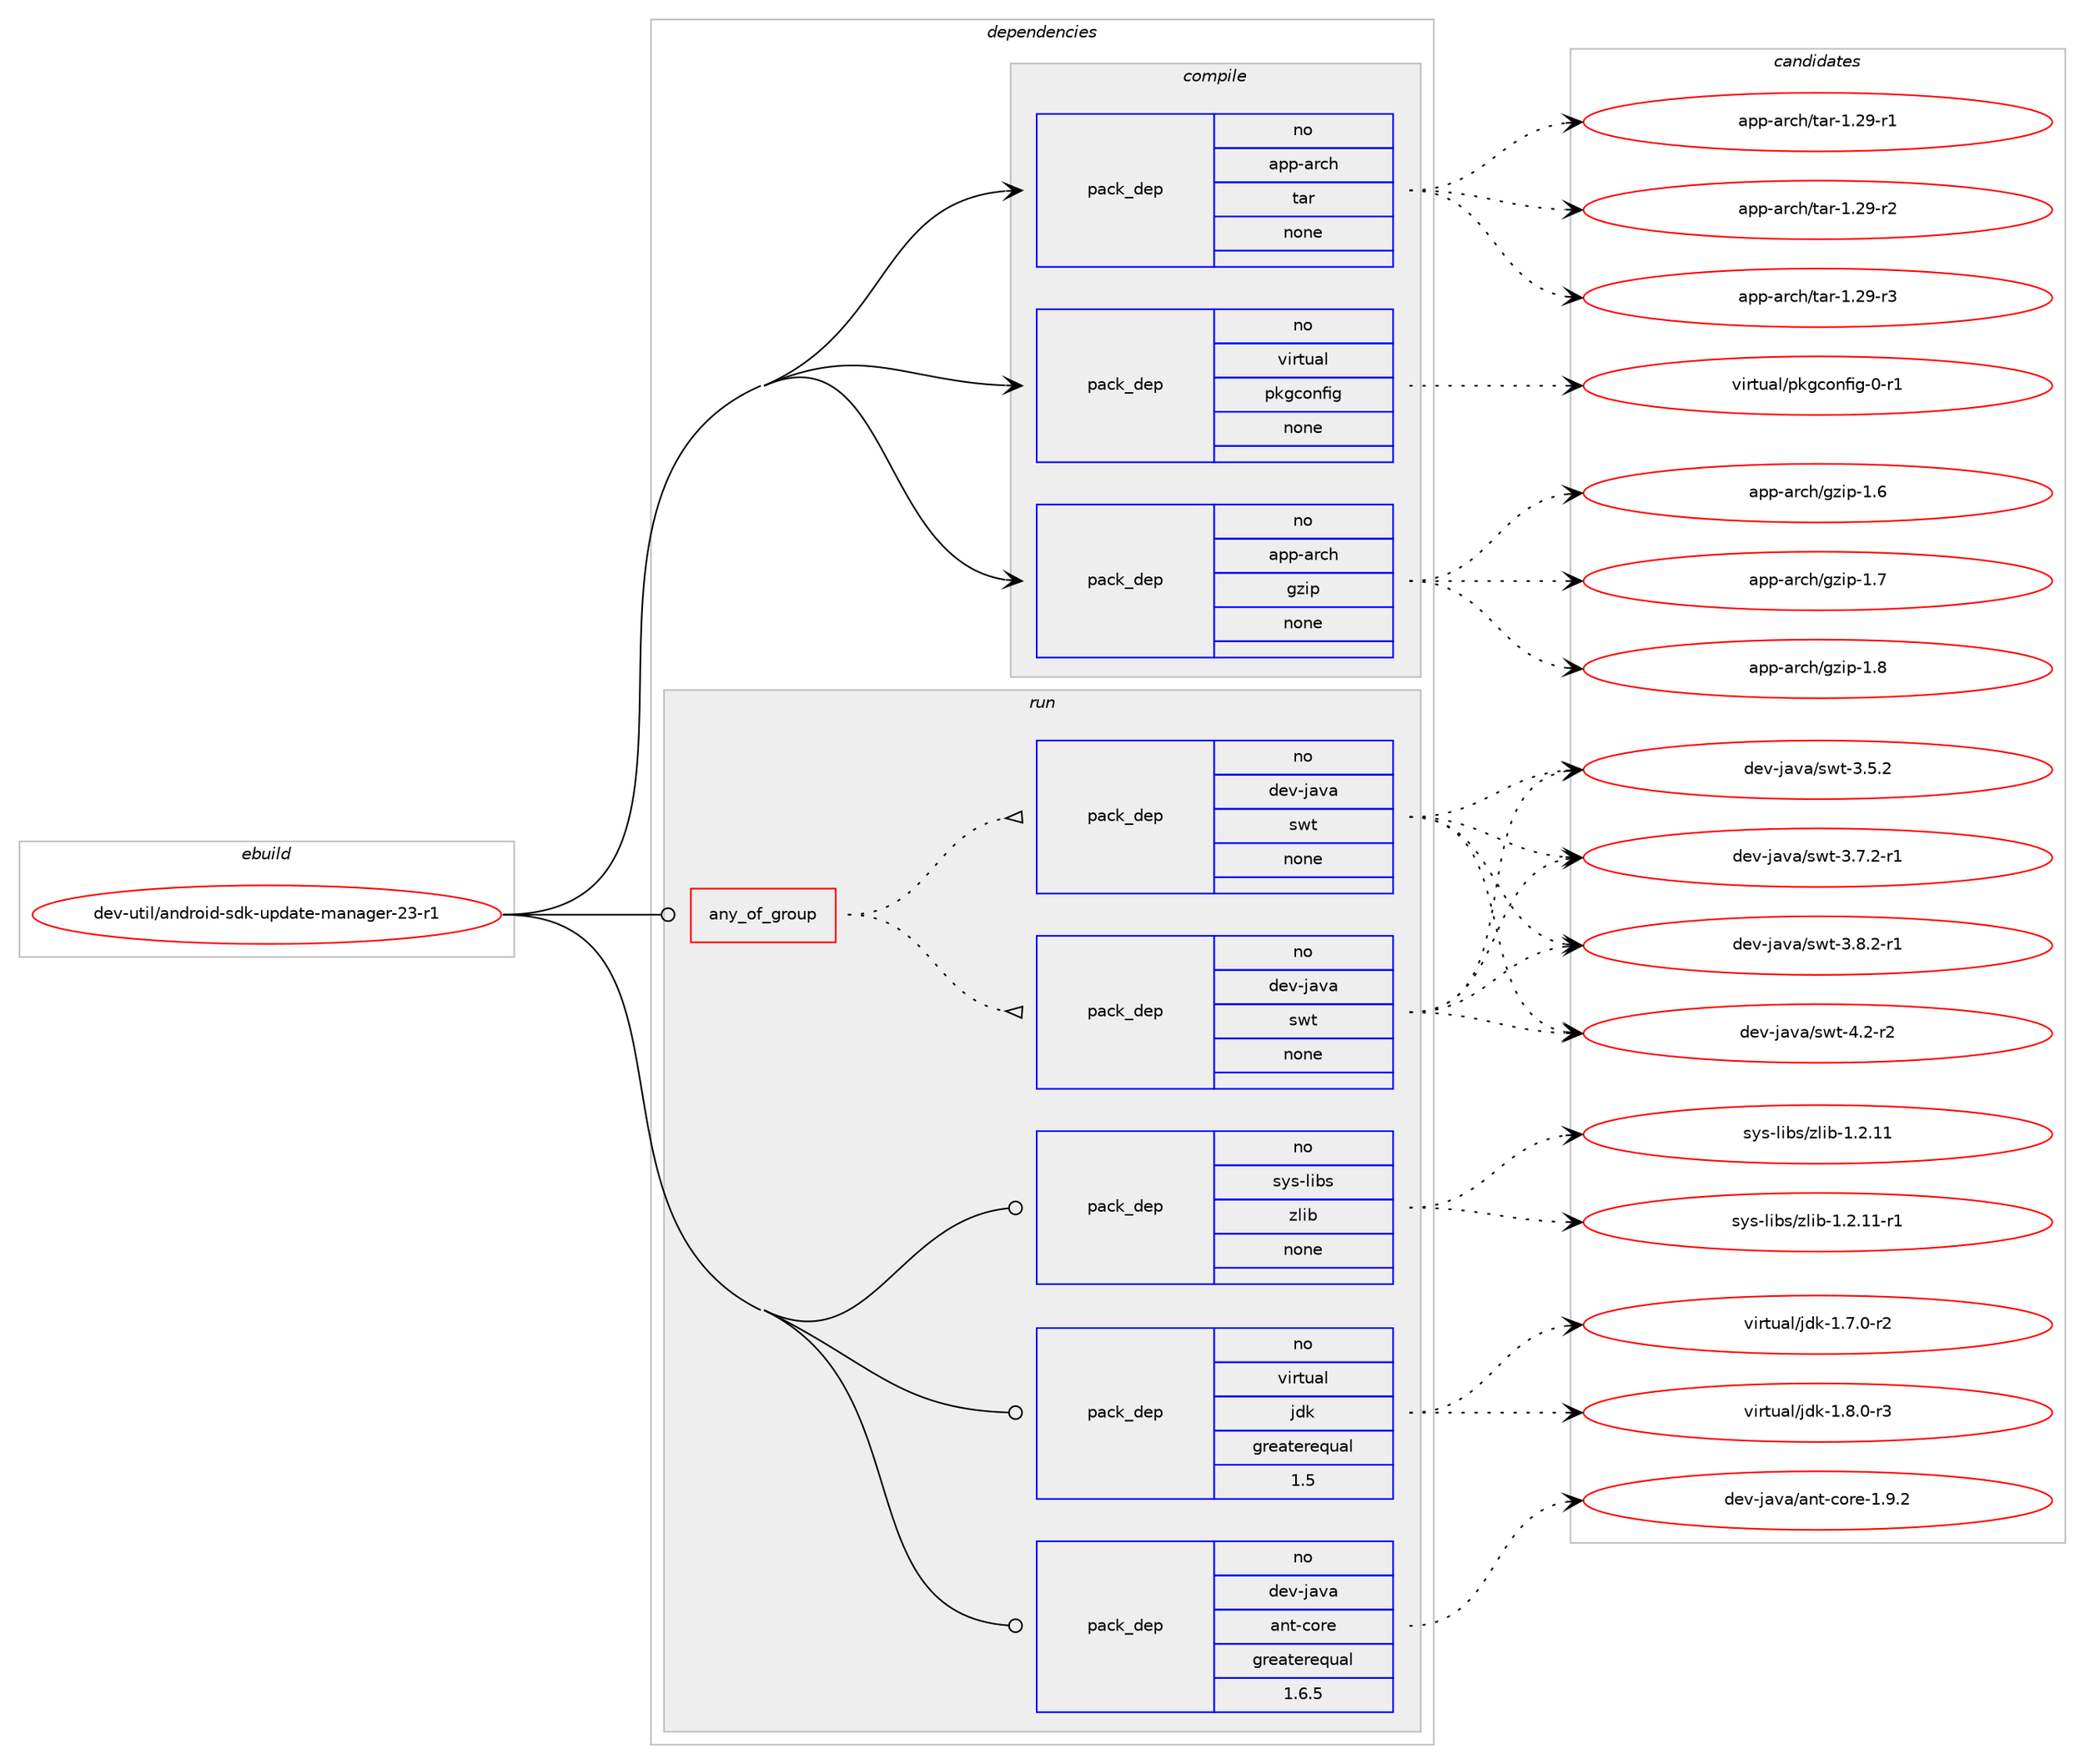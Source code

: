 digraph prolog {

# *************
# Graph options
# *************

newrank=true;
concentrate=true;
compound=true;
graph [rankdir=LR,fontname=Helvetica,fontsize=10,ranksep=1.5];#, ranksep=2.5, nodesep=0.2];
edge  [arrowhead=vee];
node  [fontname=Helvetica,fontsize=10];

# **********
# The ebuild
# **********

subgraph cluster_leftcol {
color=gray;
rank=same;
label=<<i>ebuild</i>>;
id [label="dev-util/android-sdk-update-manager-23-r1", color=red, width=4, href="../dev-util/android-sdk-update-manager-23-r1.svg"];
}

# ****************
# The dependencies
# ****************

subgraph cluster_midcol {
color=gray;
label=<<i>dependencies</i>>;
subgraph cluster_compile {
fillcolor="#eeeeee";
style=filled;
label=<<i>compile</i>>;
subgraph pack200077 {
dependency281457 [label=<<TABLE BORDER="0" CELLBORDER="1" CELLSPACING="0" CELLPADDING="4" WIDTH="220"><TR><TD ROWSPAN="6" CELLPADDING="30">pack_dep</TD></TR><TR><TD WIDTH="110">no</TD></TR><TR><TD>app-arch</TD></TR><TR><TD>gzip</TD></TR><TR><TD>none</TD></TR><TR><TD></TD></TR></TABLE>>, shape=none, color=blue];
}
id:e -> dependency281457:w [weight=20,style="solid",arrowhead="vee"];
subgraph pack200078 {
dependency281458 [label=<<TABLE BORDER="0" CELLBORDER="1" CELLSPACING="0" CELLPADDING="4" WIDTH="220"><TR><TD ROWSPAN="6" CELLPADDING="30">pack_dep</TD></TR><TR><TD WIDTH="110">no</TD></TR><TR><TD>app-arch</TD></TR><TR><TD>tar</TD></TR><TR><TD>none</TD></TR><TR><TD></TD></TR></TABLE>>, shape=none, color=blue];
}
id:e -> dependency281458:w [weight=20,style="solid",arrowhead="vee"];
subgraph pack200079 {
dependency281459 [label=<<TABLE BORDER="0" CELLBORDER="1" CELLSPACING="0" CELLPADDING="4" WIDTH="220"><TR><TD ROWSPAN="6" CELLPADDING="30">pack_dep</TD></TR><TR><TD WIDTH="110">no</TD></TR><TR><TD>virtual</TD></TR><TR><TD>pkgconfig</TD></TR><TR><TD>none</TD></TR><TR><TD></TD></TR></TABLE>>, shape=none, color=blue];
}
id:e -> dependency281459:w [weight=20,style="solid",arrowhead="vee"];
}
subgraph cluster_compileandrun {
fillcolor="#eeeeee";
style=filled;
label=<<i>compile and run</i>>;
}
subgraph cluster_run {
fillcolor="#eeeeee";
style=filled;
label=<<i>run</i>>;
subgraph any4139 {
dependency281460 [label=<<TABLE BORDER="0" CELLBORDER="1" CELLSPACING="0" CELLPADDING="4"><TR><TD CELLPADDING="10">any_of_group</TD></TR></TABLE>>, shape=none, color=red];subgraph pack200080 {
dependency281461 [label=<<TABLE BORDER="0" CELLBORDER="1" CELLSPACING="0" CELLPADDING="4" WIDTH="220"><TR><TD ROWSPAN="6" CELLPADDING="30">pack_dep</TD></TR><TR><TD WIDTH="110">no</TD></TR><TR><TD>dev-java</TD></TR><TR><TD>swt</TD></TR><TR><TD>none</TD></TR><TR><TD></TD></TR></TABLE>>, shape=none, color=blue];
}
dependency281460:e -> dependency281461:w [weight=20,style="dotted",arrowhead="oinv"];
subgraph pack200081 {
dependency281462 [label=<<TABLE BORDER="0" CELLBORDER="1" CELLSPACING="0" CELLPADDING="4" WIDTH="220"><TR><TD ROWSPAN="6" CELLPADDING="30">pack_dep</TD></TR><TR><TD WIDTH="110">no</TD></TR><TR><TD>dev-java</TD></TR><TR><TD>swt</TD></TR><TR><TD>none</TD></TR><TR><TD></TD></TR></TABLE>>, shape=none, color=blue];
}
dependency281460:e -> dependency281462:w [weight=20,style="dotted",arrowhead="oinv"];
}
id:e -> dependency281460:w [weight=20,style="solid",arrowhead="odot"];
subgraph pack200082 {
dependency281463 [label=<<TABLE BORDER="0" CELLBORDER="1" CELLSPACING="0" CELLPADDING="4" WIDTH="220"><TR><TD ROWSPAN="6" CELLPADDING="30">pack_dep</TD></TR><TR><TD WIDTH="110">no</TD></TR><TR><TD>dev-java</TD></TR><TR><TD>ant-core</TD></TR><TR><TD>greaterequal</TD></TR><TR><TD>1.6.5</TD></TR></TABLE>>, shape=none, color=blue];
}
id:e -> dependency281463:w [weight=20,style="solid",arrowhead="odot"];
subgraph pack200083 {
dependency281464 [label=<<TABLE BORDER="0" CELLBORDER="1" CELLSPACING="0" CELLPADDING="4" WIDTH="220"><TR><TD ROWSPAN="6" CELLPADDING="30">pack_dep</TD></TR><TR><TD WIDTH="110">no</TD></TR><TR><TD>sys-libs</TD></TR><TR><TD>zlib</TD></TR><TR><TD>none</TD></TR><TR><TD></TD></TR></TABLE>>, shape=none, color=blue];
}
id:e -> dependency281464:w [weight=20,style="solid",arrowhead="odot"];
subgraph pack200084 {
dependency281465 [label=<<TABLE BORDER="0" CELLBORDER="1" CELLSPACING="0" CELLPADDING="4" WIDTH="220"><TR><TD ROWSPAN="6" CELLPADDING="30">pack_dep</TD></TR><TR><TD WIDTH="110">no</TD></TR><TR><TD>virtual</TD></TR><TR><TD>jdk</TD></TR><TR><TD>greaterequal</TD></TR><TR><TD>1.5</TD></TR></TABLE>>, shape=none, color=blue];
}
id:e -> dependency281465:w [weight=20,style="solid",arrowhead="odot"];
}
}

# **************
# The candidates
# **************

subgraph cluster_choices {
rank=same;
color=gray;
label=<<i>candidates</i>>;

subgraph choice200077 {
color=black;
nodesep=1;
choice971121124597114991044710312210511245494654 [label="app-arch/gzip-1.6", color=red, width=4,href="../app-arch/gzip-1.6.svg"];
choice971121124597114991044710312210511245494655 [label="app-arch/gzip-1.7", color=red, width=4,href="../app-arch/gzip-1.7.svg"];
choice971121124597114991044710312210511245494656 [label="app-arch/gzip-1.8", color=red, width=4,href="../app-arch/gzip-1.8.svg"];
dependency281457:e -> choice971121124597114991044710312210511245494654:w [style=dotted,weight="100"];
dependency281457:e -> choice971121124597114991044710312210511245494655:w [style=dotted,weight="100"];
dependency281457:e -> choice971121124597114991044710312210511245494656:w [style=dotted,weight="100"];
}
subgraph choice200078 {
color=black;
nodesep=1;
choice97112112459711499104471169711445494650574511449 [label="app-arch/tar-1.29-r1", color=red, width=4,href="../app-arch/tar-1.29-r1.svg"];
choice97112112459711499104471169711445494650574511450 [label="app-arch/tar-1.29-r2", color=red, width=4,href="../app-arch/tar-1.29-r2.svg"];
choice97112112459711499104471169711445494650574511451 [label="app-arch/tar-1.29-r3", color=red, width=4,href="../app-arch/tar-1.29-r3.svg"];
dependency281458:e -> choice97112112459711499104471169711445494650574511449:w [style=dotted,weight="100"];
dependency281458:e -> choice97112112459711499104471169711445494650574511450:w [style=dotted,weight="100"];
dependency281458:e -> choice97112112459711499104471169711445494650574511451:w [style=dotted,weight="100"];
}
subgraph choice200079 {
color=black;
nodesep=1;
choice11810511411611797108471121071039911111010210510345484511449 [label="virtual/pkgconfig-0-r1", color=red, width=4,href="../virtual/pkgconfig-0-r1.svg"];
dependency281459:e -> choice11810511411611797108471121071039911111010210510345484511449:w [style=dotted,weight="100"];
}
subgraph choice200080 {
color=black;
nodesep=1;
choice10010111845106971189747115119116455146534650 [label="dev-java/swt-3.5.2", color=red, width=4,href="../dev-java/swt-3.5.2.svg"];
choice100101118451069711897471151191164551465546504511449 [label="dev-java/swt-3.7.2-r1", color=red, width=4,href="../dev-java/swt-3.7.2-r1.svg"];
choice100101118451069711897471151191164551465646504511449 [label="dev-java/swt-3.8.2-r1", color=red, width=4,href="../dev-java/swt-3.8.2-r1.svg"];
choice10010111845106971189747115119116455246504511450 [label="dev-java/swt-4.2-r2", color=red, width=4,href="../dev-java/swt-4.2-r2.svg"];
dependency281461:e -> choice10010111845106971189747115119116455146534650:w [style=dotted,weight="100"];
dependency281461:e -> choice100101118451069711897471151191164551465546504511449:w [style=dotted,weight="100"];
dependency281461:e -> choice100101118451069711897471151191164551465646504511449:w [style=dotted,weight="100"];
dependency281461:e -> choice10010111845106971189747115119116455246504511450:w [style=dotted,weight="100"];
}
subgraph choice200081 {
color=black;
nodesep=1;
choice10010111845106971189747115119116455146534650 [label="dev-java/swt-3.5.2", color=red, width=4,href="../dev-java/swt-3.5.2.svg"];
choice100101118451069711897471151191164551465546504511449 [label="dev-java/swt-3.7.2-r1", color=red, width=4,href="../dev-java/swt-3.7.2-r1.svg"];
choice100101118451069711897471151191164551465646504511449 [label="dev-java/swt-3.8.2-r1", color=red, width=4,href="../dev-java/swt-3.8.2-r1.svg"];
choice10010111845106971189747115119116455246504511450 [label="dev-java/swt-4.2-r2", color=red, width=4,href="../dev-java/swt-4.2-r2.svg"];
dependency281462:e -> choice10010111845106971189747115119116455146534650:w [style=dotted,weight="100"];
dependency281462:e -> choice100101118451069711897471151191164551465546504511449:w [style=dotted,weight="100"];
dependency281462:e -> choice100101118451069711897471151191164551465646504511449:w [style=dotted,weight="100"];
dependency281462:e -> choice10010111845106971189747115119116455246504511450:w [style=dotted,weight="100"];
}
subgraph choice200082 {
color=black;
nodesep=1;
choice10010111845106971189747971101164599111114101454946574650 [label="dev-java/ant-core-1.9.2", color=red, width=4,href="../dev-java/ant-core-1.9.2.svg"];
dependency281463:e -> choice10010111845106971189747971101164599111114101454946574650:w [style=dotted,weight="100"];
}
subgraph choice200083 {
color=black;
nodesep=1;
choice1151211154510810598115471221081059845494650464949 [label="sys-libs/zlib-1.2.11", color=red, width=4,href="../sys-libs/zlib-1.2.11.svg"];
choice11512111545108105981154712210810598454946504649494511449 [label="sys-libs/zlib-1.2.11-r1", color=red, width=4,href="../sys-libs/zlib-1.2.11-r1.svg"];
dependency281464:e -> choice1151211154510810598115471221081059845494650464949:w [style=dotted,weight="100"];
dependency281464:e -> choice11512111545108105981154712210810598454946504649494511449:w [style=dotted,weight="100"];
}
subgraph choice200084 {
color=black;
nodesep=1;
choice11810511411611797108471061001074549465546484511450 [label="virtual/jdk-1.7.0-r2", color=red, width=4,href="../virtual/jdk-1.7.0-r2.svg"];
choice11810511411611797108471061001074549465646484511451 [label="virtual/jdk-1.8.0-r3", color=red, width=4,href="../virtual/jdk-1.8.0-r3.svg"];
dependency281465:e -> choice11810511411611797108471061001074549465546484511450:w [style=dotted,weight="100"];
dependency281465:e -> choice11810511411611797108471061001074549465646484511451:w [style=dotted,weight="100"];
}
}

}
